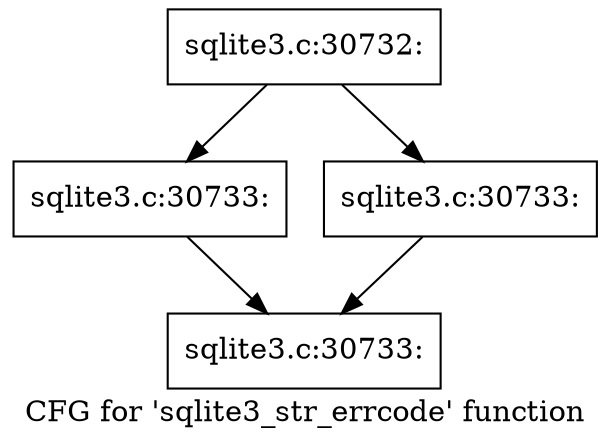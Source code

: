 digraph "CFG for 'sqlite3_str_errcode' function" {
	label="CFG for 'sqlite3_str_errcode' function";

	Node0x55c0f547bd90 [shape=record,label="{sqlite3.c:30732:}"];
	Node0x55c0f547bd90 -> Node0x55c0f5480d60;
	Node0x55c0f547bd90 -> Node0x55c0f5480db0;
	Node0x55c0f5480d60 [shape=record,label="{sqlite3.c:30733:}"];
	Node0x55c0f5480d60 -> Node0x55c0f5480e00;
	Node0x55c0f5480db0 [shape=record,label="{sqlite3.c:30733:}"];
	Node0x55c0f5480db0 -> Node0x55c0f5480e00;
	Node0x55c0f5480e00 [shape=record,label="{sqlite3.c:30733:}"];
}
